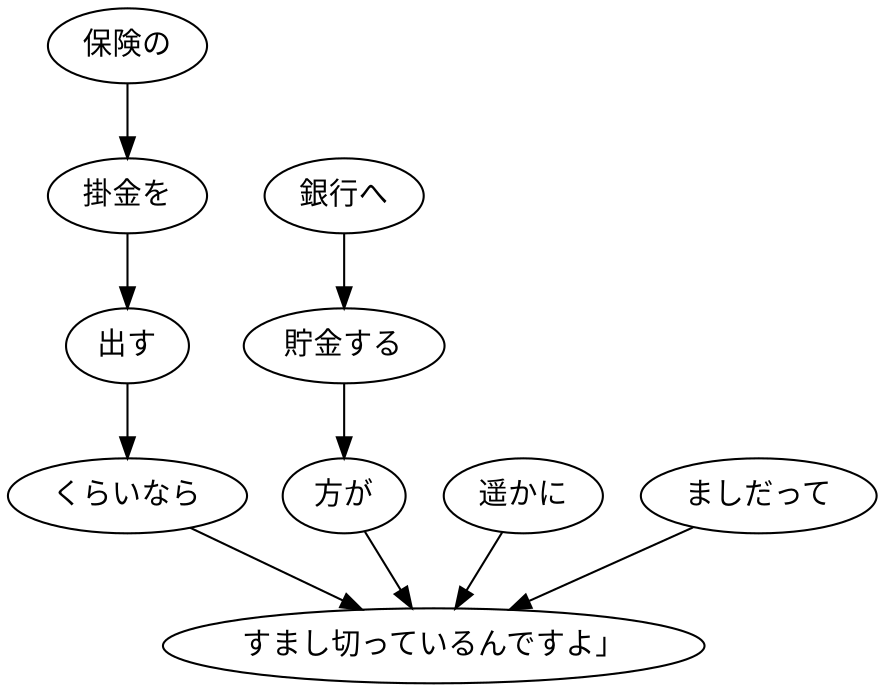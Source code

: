digraph graph6766 {
	node0 [label="保険の"];
	node1 [label="掛金を"];
	node2 [label="出す"];
	node3 [label="くらいなら"];
	node4 [label="銀行へ"];
	node5 [label="貯金する"];
	node6 [label="方が"];
	node7 [label="遥かに"];
	node8 [label="ましだって"];
	node9 [label="すまし切っているんですよ」"];
	node0 -> node1;
	node1 -> node2;
	node2 -> node3;
	node3 -> node9;
	node4 -> node5;
	node5 -> node6;
	node6 -> node9;
	node7 -> node9;
	node8 -> node9;
}
